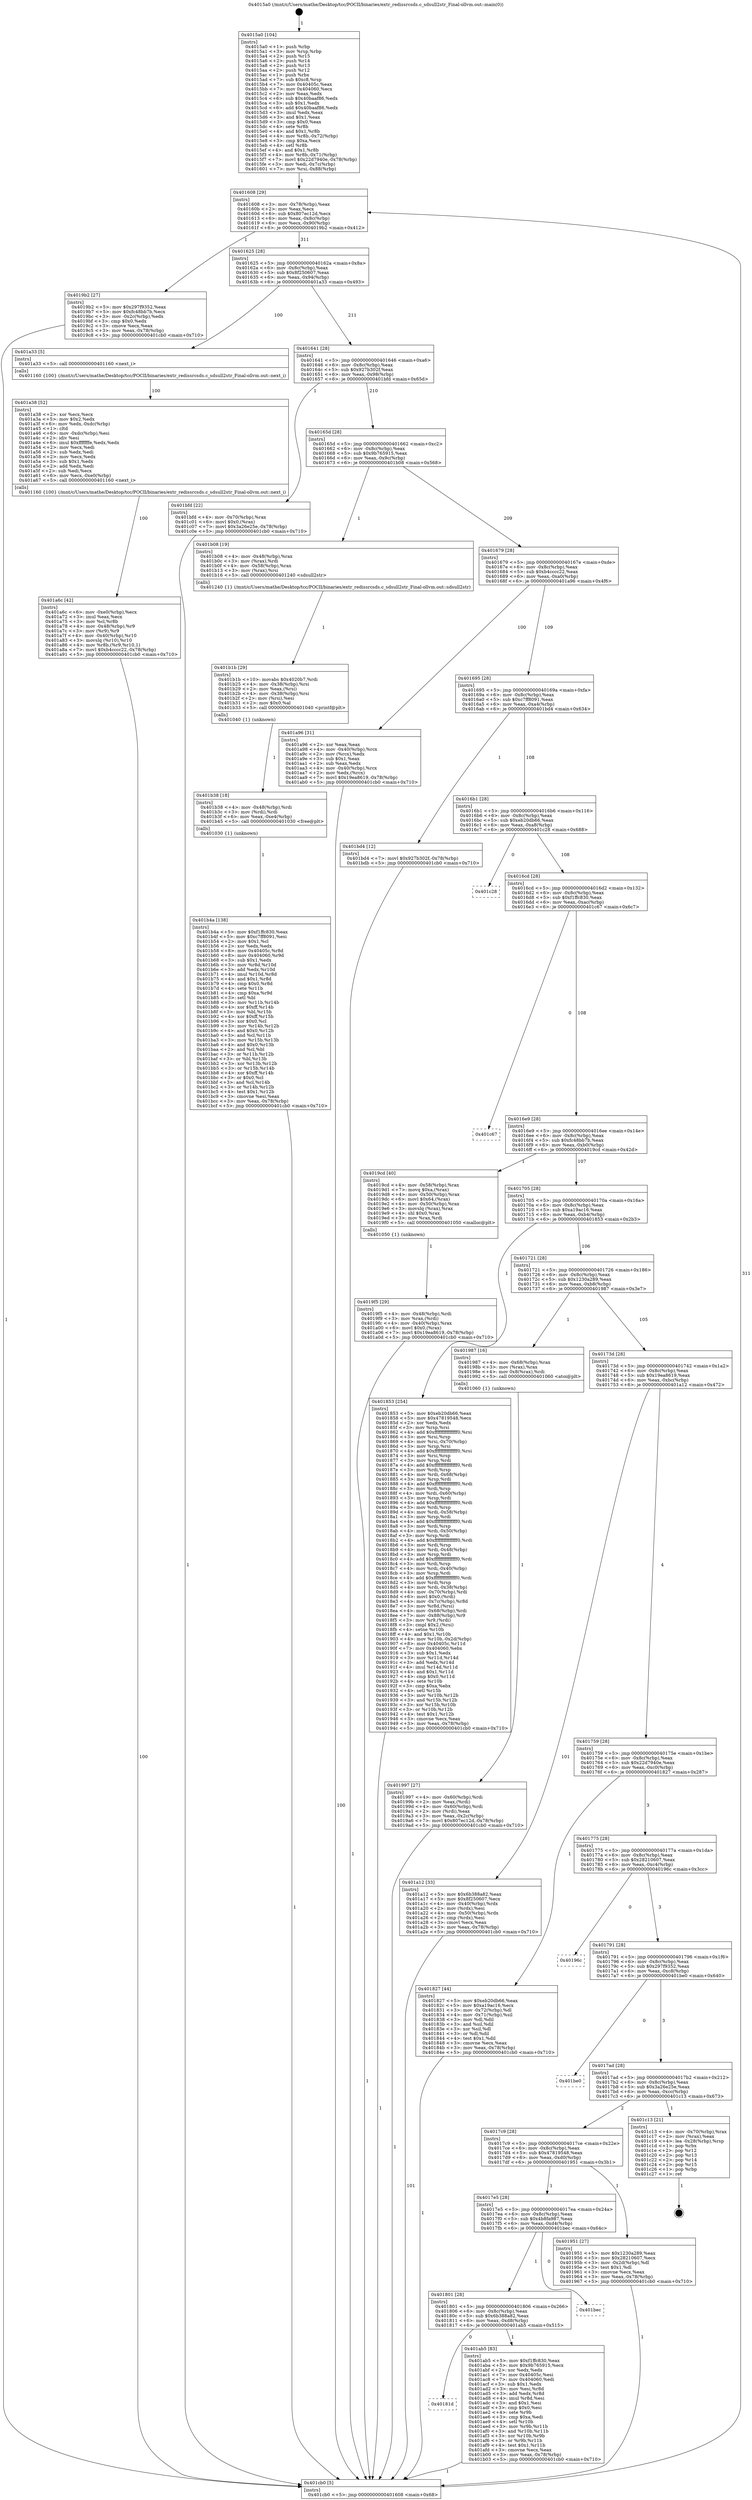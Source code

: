 digraph "0x4015a0" {
  label = "0x4015a0 (/mnt/c/Users/mathe/Desktop/tcc/POCII/binaries/extr_redissrcsds.c_sdsull2str_Final-ollvm.out::main(0))"
  labelloc = "t"
  node[shape=record]

  Entry [label="",width=0.3,height=0.3,shape=circle,fillcolor=black,style=filled]
  "0x401608" [label="{
     0x401608 [29]\l
     | [instrs]\l
     &nbsp;&nbsp;0x401608 \<+3\>: mov -0x78(%rbp),%eax\l
     &nbsp;&nbsp;0x40160b \<+2\>: mov %eax,%ecx\l
     &nbsp;&nbsp;0x40160d \<+6\>: sub $0x807ec12d,%ecx\l
     &nbsp;&nbsp;0x401613 \<+6\>: mov %eax,-0x8c(%rbp)\l
     &nbsp;&nbsp;0x401619 \<+6\>: mov %ecx,-0x90(%rbp)\l
     &nbsp;&nbsp;0x40161f \<+6\>: je 00000000004019b2 \<main+0x412\>\l
  }"]
  "0x4019b2" [label="{
     0x4019b2 [27]\l
     | [instrs]\l
     &nbsp;&nbsp;0x4019b2 \<+5\>: mov $0x297f9352,%eax\l
     &nbsp;&nbsp;0x4019b7 \<+5\>: mov $0xfc48bb7b,%ecx\l
     &nbsp;&nbsp;0x4019bc \<+3\>: mov -0x2c(%rbp),%edx\l
     &nbsp;&nbsp;0x4019bf \<+3\>: cmp $0x0,%edx\l
     &nbsp;&nbsp;0x4019c2 \<+3\>: cmove %ecx,%eax\l
     &nbsp;&nbsp;0x4019c5 \<+3\>: mov %eax,-0x78(%rbp)\l
     &nbsp;&nbsp;0x4019c8 \<+5\>: jmp 0000000000401cb0 \<main+0x710\>\l
  }"]
  "0x401625" [label="{
     0x401625 [28]\l
     | [instrs]\l
     &nbsp;&nbsp;0x401625 \<+5\>: jmp 000000000040162a \<main+0x8a\>\l
     &nbsp;&nbsp;0x40162a \<+6\>: mov -0x8c(%rbp),%eax\l
     &nbsp;&nbsp;0x401630 \<+5\>: sub $0x8f250607,%eax\l
     &nbsp;&nbsp;0x401635 \<+6\>: mov %eax,-0x94(%rbp)\l
     &nbsp;&nbsp;0x40163b \<+6\>: je 0000000000401a33 \<main+0x493\>\l
  }"]
  Exit [label="",width=0.3,height=0.3,shape=circle,fillcolor=black,style=filled,peripheries=2]
  "0x401a33" [label="{
     0x401a33 [5]\l
     | [instrs]\l
     &nbsp;&nbsp;0x401a33 \<+5\>: call 0000000000401160 \<next_i\>\l
     | [calls]\l
     &nbsp;&nbsp;0x401160 \{100\} (/mnt/c/Users/mathe/Desktop/tcc/POCII/binaries/extr_redissrcsds.c_sdsull2str_Final-ollvm.out::next_i)\l
  }"]
  "0x401641" [label="{
     0x401641 [28]\l
     | [instrs]\l
     &nbsp;&nbsp;0x401641 \<+5\>: jmp 0000000000401646 \<main+0xa6\>\l
     &nbsp;&nbsp;0x401646 \<+6\>: mov -0x8c(%rbp),%eax\l
     &nbsp;&nbsp;0x40164c \<+5\>: sub $0x927b302f,%eax\l
     &nbsp;&nbsp;0x401651 \<+6\>: mov %eax,-0x98(%rbp)\l
     &nbsp;&nbsp;0x401657 \<+6\>: je 0000000000401bfd \<main+0x65d\>\l
  }"]
  "0x401b4a" [label="{
     0x401b4a [138]\l
     | [instrs]\l
     &nbsp;&nbsp;0x401b4a \<+5\>: mov $0xf1ffc830,%eax\l
     &nbsp;&nbsp;0x401b4f \<+5\>: mov $0xc7ff8091,%esi\l
     &nbsp;&nbsp;0x401b54 \<+2\>: mov $0x1,%cl\l
     &nbsp;&nbsp;0x401b56 \<+2\>: xor %edx,%edx\l
     &nbsp;&nbsp;0x401b58 \<+8\>: mov 0x40405c,%r8d\l
     &nbsp;&nbsp;0x401b60 \<+8\>: mov 0x404060,%r9d\l
     &nbsp;&nbsp;0x401b68 \<+3\>: sub $0x1,%edx\l
     &nbsp;&nbsp;0x401b6b \<+3\>: mov %r8d,%r10d\l
     &nbsp;&nbsp;0x401b6e \<+3\>: add %edx,%r10d\l
     &nbsp;&nbsp;0x401b71 \<+4\>: imul %r10d,%r8d\l
     &nbsp;&nbsp;0x401b75 \<+4\>: and $0x1,%r8d\l
     &nbsp;&nbsp;0x401b79 \<+4\>: cmp $0x0,%r8d\l
     &nbsp;&nbsp;0x401b7d \<+4\>: sete %r11b\l
     &nbsp;&nbsp;0x401b81 \<+4\>: cmp $0xa,%r9d\l
     &nbsp;&nbsp;0x401b85 \<+3\>: setl %bl\l
     &nbsp;&nbsp;0x401b88 \<+3\>: mov %r11b,%r14b\l
     &nbsp;&nbsp;0x401b8b \<+4\>: xor $0xff,%r14b\l
     &nbsp;&nbsp;0x401b8f \<+3\>: mov %bl,%r15b\l
     &nbsp;&nbsp;0x401b92 \<+4\>: xor $0xff,%r15b\l
     &nbsp;&nbsp;0x401b96 \<+3\>: xor $0x0,%cl\l
     &nbsp;&nbsp;0x401b99 \<+3\>: mov %r14b,%r12b\l
     &nbsp;&nbsp;0x401b9c \<+4\>: and $0x0,%r12b\l
     &nbsp;&nbsp;0x401ba0 \<+3\>: and %cl,%r11b\l
     &nbsp;&nbsp;0x401ba3 \<+3\>: mov %r15b,%r13b\l
     &nbsp;&nbsp;0x401ba6 \<+4\>: and $0x0,%r13b\l
     &nbsp;&nbsp;0x401baa \<+2\>: and %cl,%bl\l
     &nbsp;&nbsp;0x401bac \<+3\>: or %r11b,%r12b\l
     &nbsp;&nbsp;0x401baf \<+3\>: or %bl,%r13b\l
     &nbsp;&nbsp;0x401bb2 \<+3\>: xor %r13b,%r12b\l
     &nbsp;&nbsp;0x401bb5 \<+3\>: or %r15b,%r14b\l
     &nbsp;&nbsp;0x401bb8 \<+4\>: xor $0xff,%r14b\l
     &nbsp;&nbsp;0x401bbc \<+3\>: or $0x0,%cl\l
     &nbsp;&nbsp;0x401bbf \<+3\>: and %cl,%r14b\l
     &nbsp;&nbsp;0x401bc2 \<+3\>: or %r14b,%r12b\l
     &nbsp;&nbsp;0x401bc5 \<+4\>: test $0x1,%r12b\l
     &nbsp;&nbsp;0x401bc9 \<+3\>: cmovne %esi,%eax\l
     &nbsp;&nbsp;0x401bcc \<+3\>: mov %eax,-0x78(%rbp)\l
     &nbsp;&nbsp;0x401bcf \<+5\>: jmp 0000000000401cb0 \<main+0x710\>\l
  }"]
  "0x401bfd" [label="{
     0x401bfd [22]\l
     | [instrs]\l
     &nbsp;&nbsp;0x401bfd \<+4\>: mov -0x70(%rbp),%rax\l
     &nbsp;&nbsp;0x401c01 \<+6\>: movl $0x0,(%rax)\l
     &nbsp;&nbsp;0x401c07 \<+7\>: movl $0x3a26e25e,-0x78(%rbp)\l
     &nbsp;&nbsp;0x401c0e \<+5\>: jmp 0000000000401cb0 \<main+0x710\>\l
  }"]
  "0x40165d" [label="{
     0x40165d [28]\l
     | [instrs]\l
     &nbsp;&nbsp;0x40165d \<+5\>: jmp 0000000000401662 \<main+0xc2\>\l
     &nbsp;&nbsp;0x401662 \<+6\>: mov -0x8c(%rbp),%eax\l
     &nbsp;&nbsp;0x401668 \<+5\>: sub $0x9b765915,%eax\l
     &nbsp;&nbsp;0x40166d \<+6\>: mov %eax,-0x9c(%rbp)\l
     &nbsp;&nbsp;0x401673 \<+6\>: je 0000000000401b08 \<main+0x568\>\l
  }"]
  "0x401b38" [label="{
     0x401b38 [18]\l
     | [instrs]\l
     &nbsp;&nbsp;0x401b38 \<+4\>: mov -0x48(%rbp),%rdi\l
     &nbsp;&nbsp;0x401b3c \<+3\>: mov (%rdi),%rdi\l
     &nbsp;&nbsp;0x401b3f \<+6\>: mov %eax,-0xe4(%rbp)\l
     &nbsp;&nbsp;0x401b45 \<+5\>: call 0000000000401030 \<free@plt\>\l
     | [calls]\l
     &nbsp;&nbsp;0x401030 \{1\} (unknown)\l
  }"]
  "0x401b08" [label="{
     0x401b08 [19]\l
     | [instrs]\l
     &nbsp;&nbsp;0x401b08 \<+4\>: mov -0x48(%rbp),%rax\l
     &nbsp;&nbsp;0x401b0c \<+3\>: mov (%rax),%rdi\l
     &nbsp;&nbsp;0x401b0f \<+4\>: mov -0x58(%rbp),%rax\l
     &nbsp;&nbsp;0x401b13 \<+3\>: mov (%rax),%rsi\l
     &nbsp;&nbsp;0x401b16 \<+5\>: call 0000000000401240 \<sdsull2str\>\l
     | [calls]\l
     &nbsp;&nbsp;0x401240 \{1\} (/mnt/c/Users/mathe/Desktop/tcc/POCII/binaries/extr_redissrcsds.c_sdsull2str_Final-ollvm.out::sdsull2str)\l
  }"]
  "0x401679" [label="{
     0x401679 [28]\l
     | [instrs]\l
     &nbsp;&nbsp;0x401679 \<+5\>: jmp 000000000040167e \<main+0xde\>\l
     &nbsp;&nbsp;0x40167e \<+6\>: mov -0x8c(%rbp),%eax\l
     &nbsp;&nbsp;0x401684 \<+5\>: sub $0xb4cccc22,%eax\l
     &nbsp;&nbsp;0x401689 \<+6\>: mov %eax,-0xa0(%rbp)\l
     &nbsp;&nbsp;0x40168f \<+6\>: je 0000000000401a96 \<main+0x4f6\>\l
  }"]
  "0x401b1b" [label="{
     0x401b1b [29]\l
     | [instrs]\l
     &nbsp;&nbsp;0x401b1b \<+10\>: movabs $0x4020b7,%rdi\l
     &nbsp;&nbsp;0x401b25 \<+4\>: mov -0x38(%rbp),%rsi\l
     &nbsp;&nbsp;0x401b29 \<+2\>: mov %eax,(%rsi)\l
     &nbsp;&nbsp;0x401b2b \<+4\>: mov -0x38(%rbp),%rsi\l
     &nbsp;&nbsp;0x401b2f \<+2\>: mov (%rsi),%esi\l
     &nbsp;&nbsp;0x401b31 \<+2\>: mov $0x0,%al\l
     &nbsp;&nbsp;0x401b33 \<+5\>: call 0000000000401040 \<printf@plt\>\l
     | [calls]\l
     &nbsp;&nbsp;0x401040 \{1\} (unknown)\l
  }"]
  "0x401a96" [label="{
     0x401a96 [31]\l
     | [instrs]\l
     &nbsp;&nbsp;0x401a96 \<+2\>: xor %eax,%eax\l
     &nbsp;&nbsp;0x401a98 \<+4\>: mov -0x40(%rbp),%rcx\l
     &nbsp;&nbsp;0x401a9c \<+2\>: mov (%rcx),%edx\l
     &nbsp;&nbsp;0x401a9e \<+3\>: sub $0x1,%eax\l
     &nbsp;&nbsp;0x401aa1 \<+2\>: sub %eax,%edx\l
     &nbsp;&nbsp;0x401aa3 \<+4\>: mov -0x40(%rbp),%rcx\l
     &nbsp;&nbsp;0x401aa7 \<+2\>: mov %edx,(%rcx)\l
     &nbsp;&nbsp;0x401aa9 \<+7\>: movl $0x19ea8619,-0x78(%rbp)\l
     &nbsp;&nbsp;0x401ab0 \<+5\>: jmp 0000000000401cb0 \<main+0x710\>\l
  }"]
  "0x401695" [label="{
     0x401695 [28]\l
     | [instrs]\l
     &nbsp;&nbsp;0x401695 \<+5\>: jmp 000000000040169a \<main+0xfa\>\l
     &nbsp;&nbsp;0x40169a \<+6\>: mov -0x8c(%rbp),%eax\l
     &nbsp;&nbsp;0x4016a0 \<+5\>: sub $0xc7ff8091,%eax\l
     &nbsp;&nbsp;0x4016a5 \<+6\>: mov %eax,-0xa4(%rbp)\l
     &nbsp;&nbsp;0x4016ab \<+6\>: je 0000000000401bd4 \<main+0x634\>\l
  }"]
  "0x40181d" [label="{
     0x40181d\l
  }", style=dashed]
  "0x401bd4" [label="{
     0x401bd4 [12]\l
     | [instrs]\l
     &nbsp;&nbsp;0x401bd4 \<+7\>: movl $0x927b302f,-0x78(%rbp)\l
     &nbsp;&nbsp;0x401bdb \<+5\>: jmp 0000000000401cb0 \<main+0x710\>\l
  }"]
  "0x4016b1" [label="{
     0x4016b1 [28]\l
     | [instrs]\l
     &nbsp;&nbsp;0x4016b1 \<+5\>: jmp 00000000004016b6 \<main+0x116\>\l
     &nbsp;&nbsp;0x4016b6 \<+6\>: mov -0x8c(%rbp),%eax\l
     &nbsp;&nbsp;0x4016bc \<+5\>: sub $0xeb20db66,%eax\l
     &nbsp;&nbsp;0x4016c1 \<+6\>: mov %eax,-0xa8(%rbp)\l
     &nbsp;&nbsp;0x4016c7 \<+6\>: je 0000000000401c28 \<main+0x688\>\l
  }"]
  "0x401ab5" [label="{
     0x401ab5 [83]\l
     | [instrs]\l
     &nbsp;&nbsp;0x401ab5 \<+5\>: mov $0xf1ffc830,%eax\l
     &nbsp;&nbsp;0x401aba \<+5\>: mov $0x9b765915,%ecx\l
     &nbsp;&nbsp;0x401abf \<+2\>: xor %edx,%edx\l
     &nbsp;&nbsp;0x401ac1 \<+7\>: mov 0x40405c,%esi\l
     &nbsp;&nbsp;0x401ac8 \<+7\>: mov 0x404060,%edi\l
     &nbsp;&nbsp;0x401acf \<+3\>: sub $0x1,%edx\l
     &nbsp;&nbsp;0x401ad2 \<+3\>: mov %esi,%r8d\l
     &nbsp;&nbsp;0x401ad5 \<+3\>: add %edx,%r8d\l
     &nbsp;&nbsp;0x401ad8 \<+4\>: imul %r8d,%esi\l
     &nbsp;&nbsp;0x401adc \<+3\>: and $0x1,%esi\l
     &nbsp;&nbsp;0x401adf \<+3\>: cmp $0x0,%esi\l
     &nbsp;&nbsp;0x401ae2 \<+4\>: sete %r9b\l
     &nbsp;&nbsp;0x401ae6 \<+3\>: cmp $0xa,%edi\l
     &nbsp;&nbsp;0x401ae9 \<+4\>: setl %r10b\l
     &nbsp;&nbsp;0x401aed \<+3\>: mov %r9b,%r11b\l
     &nbsp;&nbsp;0x401af0 \<+3\>: and %r10b,%r11b\l
     &nbsp;&nbsp;0x401af3 \<+3\>: xor %r10b,%r9b\l
     &nbsp;&nbsp;0x401af6 \<+3\>: or %r9b,%r11b\l
     &nbsp;&nbsp;0x401af9 \<+4\>: test $0x1,%r11b\l
     &nbsp;&nbsp;0x401afd \<+3\>: cmovne %ecx,%eax\l
     &nbsp;&nbsp;0x401b00 \<+3\>: mov %eax,-0x78(%rbp)\l
     &nbsp;&nbsp;0x401b03 \<+5\>: jmp 0000000000401cb0 \<main+0x710\>\l
  }"]
  "0x401c28" [label="{
     0x401c28\l
  }", style=dashed]
  "0x4016cd" [label="{
     0x4016cd [28]\l
     | [instrs]\l
     &nbsp;&nbsp;0x4016cd \<+5\>: jmp 00000000004016d2 \<main+0x132\>\l
     &nbsp;&nbsp;0x4016d2 \<+6\>: mov -0x8c(%rbp),%eax\l
     &nbsp;&nbsp;0x4016d8 \<+5\>: sub $0xf1ffc830,%eax\l
     &nbsp;&nbsp;0x4016dd \<+6\>: mov %eax,-0xac(%rbp)\l
     &nbsp;&nbsp;0x4016e3 \<+6\>: je 0000000000401c67 \<main+0x6c7\>\l
  }"]
  "0x401801" [label="{
     0x401801 [28]\l
     | [instrs]\l
     &nbsp;&nbsp;0x401801 \<+5\>: jmp 0000000000401806 \<main+0x266\>\l
     &nbsp;&nbsp;0x401806 \<+6\>: mov -0x8c(%rbp),%eax\l
     &nbsp;&nbsp;0x40180c \<+5\>: sub $0x6b388a82,%eax\l
     &nbsp;&nbsp;0x401811 \<+6\>: mov %eax,-0xd8(%rbp)\l
     &nbsp;&nbsp;0x401817 \<+6\>: je 0000000000401ab5 \<main+0x515\>\l
  }"]
  "0x401c67" [label="{
     0x401c67\l
  }", style=dashed]
  "0x4016e9" [label="{
     0x4016e9 [28]\l
     | [instrs]\l
     &nbsp;&nbsp;0x4016e9 \<+5\>: jmp 00000000004016ee \<main+0x14e\>\l
     &nbsp;&nbsp;0x4016ee \<+6\>: mov -0x8c(%rbp),%eax\l
     &nbsp;&nbsp;0x4016f4 \<+5\>: sub $0xfc48bb7b,%eax\l
     &nbsp;&nbsp;0x4016f9 \<+6\>: mov %eax,-0xb0(%rbp)\l
     &nbsp;&nbsp;0x4016ff \<+6\>: je 00000000004019cd \<main+0x42d\>\l
  }"]
  "0x401bec" [label="{
     0x401bec\l
  }", style=dashed]
  "0x4019cd" [label="{
     0x4019cd [40]\l
     | [instrs]\l
     &nbsp;&nbsp;0x4019cd \<+4\>: mov -0x58(%rbp),%rax\l
     &nbsp;&nbsp;0x4019d1 \<+7\>: movq $0xa,(%rax)\l
     &nbsp;&nbsp;0x4019d8 \<+4\>: mov -0x50(%rbp),%rax\l
     &nbsp;&nbsp;0x4019dc \<+6\>: movl $0x64,(%rax)\l
     &nbsp;&nbsp;0x4019e2 \<+4\>: mov -0x50(%rbp),%rax\l
     &nbsp;&nbsp;0x4019e6 \<+3\>: movslq (%rax),%rax\l
     &nbsp;&nbsp;0x4019e9 \<+4\>: shl $0x0,%rax\l
     &nbsp;&nbsp;0x4019ed \<+3\>: mov %rax,%rdi\l
     &nbsp;&nbsp;0x4019f0 \<+5\>: call 0000000000401050 \<malloc@plt\>\l
     | [calls]\l
     &nbsp;&nbsp;0x401050 \{1\} (unknown)\l
  }"]
  "0x401705" [label="{
     0x401705 [28]\l
     | [instrs]\l
     &nbsp;&nbsp;0x401705 \<+5\>: jmp 000000000040170a \<main+0x16a\>\l
     &nbsp;&nbsp;0x40170a \<+6\>: mov -0x8c(%rbp),%eax\l
     &nbsp;&nbsp;0x401710 \<+5\>: sub $0xa19ac16,%eax\l
     &nbsp;&nbsp;0x401715 \<+6\>: mov %eax,-0xb4(%rbp)\l
     &nbsp;&nbsp;0x40171b \<+6\>: je 0000000000401853 \<main+0x2b3\>\l
  }"]
  "0x401a6c" [label="{
     0x401a6c [42]\l
     | [instrs]\l
     &nbsp;&nbsp;0x401a6c \<+6\>: mov -0xe0(%rbp),%ecx\l
     &nbsp;&nbsp;0x401a72 \<+3\>: imul %eax,%ecx\l
     &nbsp;&nbsp;0x401a75 \<+3\>: mov %cl,%r8b\l
     &nbsp;&nbsp;0x401a78 \<+4\>: mov -0x48(%rbp),%r9\l
     &nbsp;&nbsp;0x401a7c \<+3\>: mov (%r9),%r9\l
     &nbsp;&nbsp;0x401a7f \<+4\>: mov -0x40(%rbp),%r10\l
     &nbsp;&nbsp;0x401a83 \<+3\>: movslq (%r10),%r10\l
     &nbsp;&nbsp;0x401a86 \<+4\>: mov %r8b,(%r9,%r10,1)\l
     &nbsp;&nbsp;0x401a8a \<+7\>: movl $0xb4cccc22,-0x78(%rbp)\l
     &nbsp;&nbsp;0x401a91 \<+5\>: jmp 0000000000401cb0 \<main+0x710\>\l
  }"]
  "0x401853" [label="{
     0x401853 [254]\l
     | [instrs]\l
     &nbsp;&nbsp;0x401853 \<+5\>: mov $0xeb20db66,%eax\l
     &nbsp;&nbsp;0x401858 \<+5\>: mov $0x47819548,%ecx\l
     &nbsp;&nbsp;0x40185d \<+2\>: xor %edx,%edx\l
     &nbsp;&nbsp;0x40185f \<+3\>: mov %rsp,%rsi\l
     &nbsp;&nbsp;0x401862 \<+4\>: add $0xfffffffffffffff0,%rsi\l
     &nbsp;&nbsp;0x401866 \<+3\>: mov %rsi,%rsp\l
     &nbsp;&nbsp;0x401869 \<+4\>: mov %rsi,-0x70(%rbp)\l
     &nbsp;&nbsp;0x40186d \<+3\>: mov %rsp,%rsi\l
     &nbsp;&nbsp;0x401870 \<+4\>: add $0xfffffffffffffff0,%rsi\l
     &nbsp;&nbsp;0x401874 \<+3\>: mov %rsi,%rsp\l
     &nbsp;&nbsp;0x401877 \<+3\>: mov %rsp,%rdi\l
     &nbsp;&nbsp;0x40187a \<+4\>: add $0xfffffffffffffff0,%rdi\l
     &nbsp;&nbsp;0x40187e \<+3\>: mov %rdi,%rsp\l
     &nbsp;&nbsp;0x401881 \<+4\>: mov %rdi,-0x68(%rbp)\l
     &nbsp;&nbsp;0x401885 \<+3\>: mov %rsp,%rdi\l
     &nbsp;&nbsp;0x401888 \<+4\>: add $0xfffffffffffffff0,%rdi\l
     &nbsp;&nbsp;0x40188c \<+3\>: mov %rdi,%rsp\l
     &nbsp;&nbsp;0x40188f \<+4\>: mov %rdi,-0x60(%rbp)\l
     &nbsp;&nbsp;0x401893 \<+3\>: mov %rsp,%rdi\l
     &nbsp;&nbsp;0x401896 \<+4\>: add $0xfffffffffffffff0,%rdi\l
     &nbsp;&nbsp;0x40189a \<+3\>: mov %rdi,%rsp\l
     &nbsp;&nbsp;0x40189d \<+4\>: mov %rdi,-0x58(%rbp)\l
     &nbsp;&nbsp;0x4018a1 \<+3\>: mov %rsp,%rdi\l
     &nbsp;&nbsp;0x4018a4 \<+4\>: add $0xfffffffffffffff0,%rdi\l
     &nbsp;&nbsp;0x4018a8 \<+3\>: mov %rdi,%rsp\l
     &nbsp;&nbsp;0x4018ab \<+4\>: mov %rdi,-0x50(%rbp)\l
     &nbsp;&nbsp;0x4018af \<+3\>: mov %rsp,%rdi\l
     &nbsp;&nbsp;0x4018b2 \<+4\>: add $0xfffffffffffffff0,%rdi\l
     &nbsp;&nbsp;0x4018b6 \<+3\>: mov %rdi,%rsp\l
     &nbsp;&nbsp;0x4018b9 \<+4\>: mov %rdi,-0x48(%rbp)\l
     &nbsp;&nbsp;0x4018bd \<+3\>: mov %rsp,%rdi\l
     &nbsp;&nbsp;0x4018c0 \<+4\>: add $0xfffffffffffffff0,%rdi\l
     &nbsp;&nbsp;0x4018c4 \<+3\>: mov %rdi,%rsp\l
     &nbsp;&nbsp;0x4018c7 \<+4\>: mov %rdi,-0x40(%rbp)\l
     &nbsp;&nbsp;0x4018cb \<+3\>: mov %rsp,%rdi\l
     &nbsp;&nbsp;0x4018ce \<+4\>: add $0xfffffffffffffff0,%rdi\l
     &nbsp;&nbsp;0x4018d2 \<+3\>: mov %rdi,%rsp\l
     &nbsp;&nbsp;0x4018d5 \<+4\>: mov %rdi,-0x38(%rbp)\l
     &nbsp;&nbsp;0x4018d9 \<+4\>: mov -0x70(%rbp),%rdi\l
     &nbsp;&nbsp;0x4018dd \<+6\>: movl $0x0,(%rdi)\l
     &nbsp;&nbsp;0x4018e3 \<+4\>: mov -0x7c(%rbp),%r8d\l
     &nbsp;&nbsp;0x4018e7 \<+3\>: mov %r8d,(%rsi)\l
     &nbsp;&nbsp;0x4018ea \<+4\>: mov -0x68(%rbp),%rdi\l
     &nbsp;&nbsp;0x4018ee \<+7\>: mov -0x88(%rbp),%r9\l
     &nbsp;&nbsp;0x4018f5 \<+3\>: mov %r9,(%rdi)\l
     &nbsp;&nbsp;0x4018f8 \<+3\>: cmpl $0x2,(%rsi)\l
     &nbsp;&nbsp;0x4018fb \<+4\>: setne %r10b\l
     &nbsp;&nbsp;0x4018ff \<+4\>: and $0x1,%r10b\l
     &nbsp;&nbsp;0x401903 \<+4\>: mov %r10b,-0x2d(%rbp)\l
     &nbsp;&nbsp;0x401907 \<+8\>: mov 0x40405c,%r11d\l
     &nbsp;&nbsp;0x40190f \<+7\>: mov 0x404060,%ebx\l
     &nbsp;&nbsp;0x401916 \<+3\>: sub $0x1,%edx\l
     &nbsp;&nbsp;0x401919 \<+3\>: mov %r11d,%r14d\l
     &nbsp;&nbsp;0x40191c \<+3\>: add %edx,%r14d\l
     &nbsp;&nbsp;0x40191f \<+4\>: imul %r14d,%r11d\l
     &nbsp;&nbsp;0x401923 \<+4\>: and $0x1,%r11d\l
     &nbsp;&nbsp;0x401927 \<+4\>: cmp $0x0,%r11d\l
     &nbsp;&nbsp;0x40192b \<+4\>: sete %r10b\l
     &nbsp;&nbsp;0x40192f \<+3\>: cmp $0xa,%ebx\l
     &nbsp;&nbsp;0x401932 \<+4\>: setl %r15b\l
     &nbsp;&nbsp;0x401936 \<+3\>: mov %r10b,%r12b\l
     &nbsp;&nbsp;0x401939 \<+3\>: and %r15b,%r12b\l
     &nbsp;&nbsp;0x40193c \<+3\>: xor %r15b,%r10b\l
     &nbsp;&nbsp;0x40193f \<+3\>: or %r10b,%r12b\l
     &nbsp;&nbsp;0x401942 \<+4\>: test $0x1,%r12b\l
     &nbsp;&nbsp;0x401946 \<+3\>: cmovne %ecx,%eax\l
     &nbsp;&nbsp;0x401949 \<+3\>: mov %eax,-0x78(%rbp)\l
     &nbsp;&nbsp;0x40194c \<+5\>: jmp 0000000000401cb0 \<main+0x710\>\l
  }"]
  "0x401721" [label="{
     0x401721 [28]\l
     | [instrs]\l
     &nbsp;&nbsp;0x401721 \<+5\>: jmp 0000000000401726 \<main+0x186\>\l
     &nbsp;&nbsp;0x401726 \<+6\>: mov -0x8c(%rbp),%eax\l
     &nbsp;&nbsp;0x40172c \<+5\>: sub $0x1230a289,%eax\l
     &nbsp;&nbsp;0x401731 \<+6\>: mov %eax,-0xb8(%rbp)\l
     &nbsp;&nbsp;0x401737 \<+6\>: je 0000000000401987 \<main+0x3e7\>\l
  }"]
  "0x401a38" [label="{
     0x401a38 [52]\l
     | [instrs]\l
     &nbsp;&nbsp;0x401a38 \<+2\>: xor %ecx,%ecx\l
     &nbsp;&nbsp;0x401a3a \<+5\>: mov $0x2,%edx\l
     &nbsp;&nbsp;0x401a3f \<+6\>: mov %edx,-0xdc(%rbp)\l
     &nbsp;&nbsp;0x401a45 \<+1\>: cltd\l
     &nbsp;&nbsp;0x401a46 \<+6\>: mov -0xdc(%rbp),%esi\l
     &nbsp;&nbsp;0x401a4c \<+2\>: idiv %esi\l
     &nbsp;&nbsp;0x401a4e \<+6\>: imul $0xfffffffe,%edx,%edx\l
     &nbsp;&nbsp;0x401a54 \<+2\>: mov %ecx,%edi\l
     &nbsp;&nbsp;0x401a56 \<+2\>: sub %edx,%edi\l
     &nbsp;&nbsp;0x401a58 \<+2\>: mov %ecx,%edx\l
     &nbsp;&nbsp;0x401a5a \<+3\>: sub $0x1,%edx\l
     &nbsp;&nbsp;0x401a5d \<+2\>: add %edx,%edi\l
     &nbsp;&nbsp;0x401a5f \<+2\>: sub %edi,%ecx\l
     &nbsp;&nbsp;0x401a61 \<+6\>: mov %ecx,-0xe0(%rbp)\l
     &nbsp;&nbsp;0x401a67 \<+5\>: call 0000000000401160 \<next_i\>\l
     | [calls]\l
     &nbsp;&nbsp;0x401160 \{100\} (/mnt/c/Users/mathe/Desktop/tcc/POCII/binaries/extr_redissrcsds.c_sdsull2str_Final-ollvm.out::next_i)\l
  }"]
  "0x401987" [label="{
     0x401987 [16]\l
     | [instrs]\l
     &nbsp;&nbsp;0x401987 \<+4\>: mov -0x68(%rbp),%rax\l
     &nbsp;&nbsp;0x40198b \<+3\>: mov (%rax),%rax\l
     &nbsp;&nbsp;0x40198e \<+4\>: mov 0x8(%rax),%rdi\l
     &nbsp;&nbsp;0x401992 \<+5\>: call 0000000000401060 \<atoi@plt\>\l
     | [calls]\l
     &nbsp;&nbsp;0x401060 \{1\} (unknown)\l
  }"]
  "0x40173d" [label="{
     0x40173d [28]\l
     | [instrs]\l
     &nbsp;&nbsp;0x40173d \<+5\>: jmp 0000000000401742 \<main+0x1a2\>\l
     &nbsp;&nbsp;0x401742 \<+6\>: mov -0x8c(%rbp),%eax\l
     &nbsp;&nbsp;0x401748 \<+5\>: sub $0x19ea8619,%eax\l
     &nbsp;&nbsp;0x40174d \<+6\>: mov %eax,-0xbc(%rbp)\l
     &nbsp;&nbsp;0x401753 \<+6\>: je 0000000000401a12 \<main+0x472\>\l
  }"]
  "0x4019f5" [label="{
     0x4019f5 [29]\l
     | [instrs]\l
     &nbsp;&nbsp;0x4019f5 \<+4\>: mov -0x48(%rbp),%rdi\l
     &nbsp;&nbsp;0x4019f9 \<+3\>: mov %rax,(%rdi)\l
     &nbsp;&nbsp;0x4019fc \<+4\>: mov -0x40(%rbp),%rax\l
     &nbsp;&nbsp;0x401a00 \<+6\>: movl $0x0,(%rax)\l
     &nbsp;&nbsp;0x401a06 \<+7\>: movl $0x19ea8619,-0x78(%rbp)\l
     &nbsp;&nbsp;0x401a0d \<+5\>: jmp 0000000000401cb0 \<main+0x710\>\l
  }"]
  "0x401a12" [label="{
     0x401a12 [33]\l
     | [instrs]\l
     &nbsp;&nbsp;0x401a12 \<+5\>: mov $0x6b388a82,%eax\l
     &nbsp;&nbsp;0x401a17 \<+5\>: mov $0x8f250607,%ecx\l
     &nbsp;&nbsp;0x401a1c \<+4\>: mov -0x40(%rbp),%rdx\l
     &nbsp;&nbsp;0x401a20 \<+2\>: mov (%rdx),%esi\l
     &nbsp;&nbsp;0x401a22 \<+4\>: mov -0x50(%rbp),%rdx\l
     &nbsp;&nbsp;0x401a26 \<+2\>: cmp (%rdx),%esi\l
     &nbsp;&nbsp;0x401a28 \<+3\>: cmovl %ecx,%eax\l
     &nbsp;&nbsp;0x401a2b \<+3\>: mov %eax,-0x78(%rbp)\l
     &nbsp;&nbsp;0x401a2e \<+5\>: jmp 0000000000401cb0 \<main+0x710\>\l
  }"]
  "0x401759" [label="{
     0x401759 [28]\l
     | [instrs]\l
     &nbsp;&nbsp;0x401759 \<+5\>: jmp 000000000040175e \<main+0x1be\>\l
     &nbsp;&nbsp;0x40175e \<+6\>: mov -0x8c(%rbp),%eax\l
     &nbsp;&nbsp;0x401764 \<+5\>: sub $0x22d7940e,%eax\l
     &nbsp;&nbsp;0x401769 \<+6\>: mov %eax,-0xc0(%rbp)\l
     &nbsp;&nbsp;0x40176f \<+6\>: je 0000000000401827 \<main+0x287\>\l
  }"]
  "0x401997" [label="{
     0x401997 [27]\l
     | [instrs]\l
     &nbsp;&nbsp;0x401997 \<+4\>: mov -0x60(%rbp),%rdi\l
     &nbsp;&nbsp;0x40199b \<+2\>: mov %eax,(%rdi)\l
     &nbsp;&nbsp;0x40199d \<+4\>: mov -0x60(%rbp),%rdi\l
     &nbsp;&nbsp;0x4019a1 \<+2\>: mov (%rdi),%eax\l
     &nbsp;&nbsp;0x4019a3 \<+3\>: mov %eax,-0x2c(%rbp)\l
     &nbsp;&nbsp;0x4019a6 \<+7\>: movl $0x807ec12d,-0x78(%rbp)\l
     &nbsp;&nbsp;0x4019ad \<+5\>: jmp 0000000000401cb0 \<main+0x710\>\l
  }"]
  "0x401827" [label="{
     0x401827 [44]\l
     | [instrs]\l
     &nbsp;&nbsp;0x401827 \<+5\>: mov $0xeb20db66,%eax\l
     &nbsp;&nbsp;0x40182c \<+5\>: mov $0xa19ac16,%ecx\l
     &nbsp;&nbsp;0x401831 \<+3\>: mov -0x72(%rbp),%dl\l
     &nbsp;&nbsp;0x401834 \<+4\>: mov -0x71(%rbp),%sil\l
     &nbsp;&nbsp;0x401838 \<+3\>: mov %dl,%dil\l
     &nbsp;&nbsp;0x40183b \<+3\>: and %sil,%dil\l
     &nbsp;&nbsp;0x40183e \<+3\>: xor %sil,%dl\l
     &nbsp;&nbsp;0x401841 \<+3\>: or %dl,%dil\l
     &nbsp;&nbsp;0x401844 \<+4\>: test $0x1,%dil\l
     &nbsp;&nbsp;0x401848 \<+3\>: cmovne %ecx,%eax\l
     &nbsp;&nbsp;0x40184b \<+3\>: mov %eax,-0x78(%rbp)\l
     &nbsp;&nbsp;0x40184e \<+5\>: jmp 0000000000401cb0 \<main+0x710\>\l
  }"]
  "0x401775" [label="{
     0x401775 [28]\l
     | [instrs]\l
     &nbsp;&nbsp;0x401775 \<+5\>: jmp 000000000040177a \<main+0x1da\>\l
     &nbsp;&nbsp;0x40177a \<+6\>: mov -0x8c(%rbp),%eax\l
     &nbsp;&nbsp;0x401780 \<+5\>: sub $0x28210607,%eax\l
     &nbsp;&nbsp;0x401785 \<+6\>: mov %eax,-0xc4(%rbp)\l
     &nbsp;&nbsp;0x40178b \<+6\>: je 000000000040196c \<main+0x3cc\>\l
  }"]
  "0x401cb0" [label="{
     0x401cb0 [5]\l
     | [instrs]\l
     &nbsp;&nbsp;0x401cb0 \<+5\>: jmp 0000000000401608 \<main+0x68\>\l
  }"]
  "0x4015a0" [label="{
     0x4015a0 [104]\l
     | [instrs]\l
     &nbsp;&nbsp;0x4015a0 \<+1\>: push %rbp\l
     &nbsp;&nbsp;0x4015a1 \<+3\>: mov %rsp,%rbp\l
     &nbsp;&nbsp;0x4015a4 \<+2\>: push %r15\l
     &nbsp;&nbsp;0x4015a6 \<+2\>: push %r14\l
     &nbsp;&nbsp;0x4015a8 \<+2\>: push %r13\l
     &nbsp;&nbsp;0x4015aa \<+2\>: push %r12\l
     &nbsp;&nbsp;0x4015ac \<+1\>: push %rbx\l
     &nbsp;&nbsp;0x4015ad \<+7\>: sub $0xc8,%rsp\l
     &nbsp;&nbsp;0x4015b4 \<+7\>: mov 0x40405c,%eax\l
     &nbsp;&nbsp;0x4015bb \<+7\>: mov 0x404060,%ecx\l
     &nbsp;&nbsp;0x4015c2 \<+2\>: mov %eax,%edx\l
     &nbsp;&nbsp;0x4015c4 \<+6\>: sub $0x40baaf86,%edx\l
     &nbsp;&nbsp;0x4015ca \<+3\>: sub $0x1,%edx\l
     &nbsp;&nbsp;0x4015cd \<+6\>: add $0x40baaf86,%edx\l
     &nbsp;&nbsp;0x4015d3 \<+3\>: imul %edx,%eax\l
     &nbsp;&nbsp;0x4015d6 \<+3\>: and $0x1,%eax\l
     &nbsp;&nbsp;0x4015d9 \<+3\>: cmp $0x0,%eax\l
     &nbsp;&nbsp;0x4015dc \<+4\>: sete %r8b\l
     &nbsp;&nbsp;0x4015e0 \<+4\>: and $0x1,%r8b\l
     &nbsp;&nbsp;0x4015e4 \<+4\>: mov %r8b,-0x72(%rbp)\l
     &nbsp;&nbsp;0x4015e8 \<+3\>: cmp $0xa,%ecx\l
     &nbsp;&nbsp;0x4015eb \<+4\>: setl %r8b\l
     &nbsp;&nbsp;0x4015ef \<+4\>: and $0x1,%r8b\l
     &nbsp;&nbsp;0x4015f3 \<+4\>: mov %r8b,-0x71(%rbp)\l
     &nbsp;&nbsp;0x4015f7 \<+7\>: movl $0x22d7940e,-0x78(%rbp)\l
     &nbsp;&nbsp;0x4015fe \<+3\>: mov %edi,-0x7c(%rbp)\l
     &nbsp;&nbsp;0x401601 \<+7\>: mov %rsi,-0x88(%rbp)\l
  }"]
  "0x4017e5" [label="{
     0x4017e5 [28]\l
     | [instrs]\l
     &nbsp;&nbsp;0x4017e5 \<+5\>: jmp 00000000004017ea \<main+0x24a\>\l
     &nbsp;&nbsp;0x4017ea \<+6\>: mov -0x8c(%rbp),%eax\l
     &nbsp;&nbsp;0x4017f0 \<+5\>: sub $0x4b8fa987,%eax\l
     &nbsp;&nbsp;0x4017f5 \<+6\>: mov %eax,-0xd4(%rbp)\l
     &nbsp;&nbsp;0x4017fb \<+6\>: je 0000000000401bec \<main+0x64c\>\l
  }"]
  "0x401951" [label="{
     0x401951 [27]\l
     | [instrs]\l
     &nbsp;&nbsp;0x401951 \<+5\>: mov $0x1230a289,%eax\l
     &nbsp;&nbsp;0x401956 \<+5\>: mov $0x28210607,%ecx\l
     &nbsp;&nbsp;0x40195b \<+3\>: mov -0x2d(%rbp),%dl\l
     &nbsp;&nbsp;0x40195e \<+3\>: test $0x1,%dl\l
     &nbsp;&nbsp;0x401961 \<+3\>: cmovne %ecx,%eax\l
     &nbsp;&nbsp;0x401964 \<+3\>: mov %eax,-0x78(%rbp)\l
     &nbsp;&nbsp;0x401967 \<+5\>: jmp 0000000000401cb0 \<main+0x710\>\l
  }"]
  "0x40196c" [label="{
     0x40196c\l
  }", style=dashed]
  "0x401791" [label="{
     0x401791 [28]\l
     | [instrs]\l
     &nbsp;&nbsp;0x401791 \<+5\>: jmp 0000000000401796 \<main+0x1f6\>\l
     &nbsp;&nbsp;0x401796 \<+6\>: mov -0x8c(%rbp),%eax\l
     &nbsp;&nbsp;0x40179c \<+5\>: sub $0x297f9352,%eax\l
     &nbsp;&nbsp;0x4017a1 \<+6\>: mov %eax,-0xc8(%rbp)\l
     &nbsp;&nbsp;0x4017a7 \<+6\>: je 0000000000401be0 \<main+0x640\>\l
  }"]
  "0x4017c9" [label="{
     0x4017c9 [28]\l
     | [instrs]\l
     &nbsp;&nbsp;0x4017c9 \<+5\>: jmp 00000000004017ce \<main+0x22e\>\l
     &nbsp;&nbsp;0x4017ce \<+6\>: mov -0x8c(%rbp),%eax\l
     &nbsp;&nbsp;0x4017d4 \<+5\>: sub $0x47819548,%eax\l
     &nbsp;&nbsp;0x4017d9 \<+6\>: mov %eax,-0xd0(%rbp)\l
     &nbsp;&nbsp;0x4017df \<+6\>: je 0000000000401951 \<main+0x3b1\>\l
  }"]
  "0x401be0" [label="{
     0x401be0\l
  }", style=dashed]
  "0x4017ad" [label="{
     0x4017ad [28]\l
     | [instrs]\l
     &nbsp;&nbsp;0x4017ad \<+5\>: jmp 00000000004017b2 \<main+0x212\>\l
     &nbsp;&nbsp;0x4017b2 \<+6\>: mov -0x8c(%rbp),%eax\l
     &nbsp;&nbsp;0x4017b8 \<+5\>: sub $0x3a26e25e,%eax\l
     &nbsp;&nbsp;0x4017bd \<+6\>: mov %eax,-0xcc(%rbp)\l
     &nbsp;&nbsp;0x4017c3 \<+6\>: je 0000000000401c13 \<main+0x673\>\l
  }"]
  "0x401c13" [label="{
     0x401c13 [21]\l
     | [instrs]\l
     &nbsp;&nbsp;0x401c13 \<+4\>: mov -0x70(%rbp),%rax\l
     &nbsp;&nbsp;0x401c17 \<+2\>: mov (%rax),%eax\l
     &nbsp;&nbsp;0x401c19 \<+4\>: lea -0x28(%rbp),%rsp\l
     &nbsp;&nbsp;0x401c1d \<+1\>: pop %rbx\l
     &nbsp;&nbsp;0x401c1e \<+2\>: pop %r12\l
     &nbsp;&nbsp;0x401c20 \<+2\>: pop %r13\l
     &nbsp;&nbsp;0x401c22 \<+2\>: pop %r14\l
     &nbsp;&nbsp;0x401c24 \<+2\>: pop %r15\l
     &nbsp;&nbsp;0x401c26 \<+1\>: pop %rbp\l
     &nbsp;&nbsp;0x401c27 \<+1\>: ret\l
  }"]
  Entry -> "0x4015a0" [label=" 1"]
  "0x401608" -> "0x4019b2" [label=" 1"]
  "0x401608" -> "0x401625" [label=" 311"]
  "0x401c13" -> Exit [label=" 1"]
  "0x401625" -> "0x401a33" [label=" 100"]
  "0x401625" -> "0x401641" [label=" 211"]
  "0x401bfd" -> "0x401cb0" [label=" 1"]
  "0x401641" -> "0x401bfd" [label=" 1"]
  "0x401641" -> "0x40165d" [label=" 210"]
  "0x401bd4" -> "0x401cb0" [label=" 1"]
  "0x40165d" -> "0x401b08" [label=" 1"]
  "0x40165d" -> "0x401679" [label=" 209"]
  "0x401b4a" -> "0x401cb0" [label=" 1"]
  "0x401679" -> "0x401a96" [label=" 100"]
  "0x401679" -> "0x401695" [label=" 109"]
  "0x401b38" -> "0x401b4a" [label=" 1"]
  "0x401695" -> "0x401bd4" [label=" 1"]
  "0x401695" -> "0x4016b1" [label=" 108"]
  "0x401b1b" -> "0x401b38" [label=" 1"]
  "0x4016b1" -> "0x401c28" [label=" 0"]
  "0x4016b1" -> "0x4016cd" [label=" 108"]
  "0x401b08" -> "0x401b1b" [label=" 1"]
  "0x4016cd" -> "0x401c67" [label=" 0"]
  "0x4016cd" -> "0x4016e9" [label=" 108"]
  "0x401801" -> "0x40181d" [label=" 0"]
  "0x4016e9" -> "0x4019cd" [label=" 1"]
  "0x4016e9" -> "0x401705" [label=" 107"]
  "0x401801" -> "0x401ab5" [label=" 1"]
  "0x401705" -> "0x401853" [label=" 1"]
  "0x401705" -> "0x401721" [label=" 106"]
  "0x4017e5" -> "0x401801" [label=" 1"]
  "0x401721" -> "0x401987" [label=" 1"]
  "0x401721" -> "0x40173d" [label=" 105"]
  "0x4017e5" -> "0x401bec" [label=" 0"]
  "0x40173d" -> "0x401a12" [label=" 101"]
  "0x40173d" -> "0x401759" [label=" 4"]
  "0x401ab5" -> "0x401cb0" [label=" 1"]
  "0x401759" -> "0x401827" [label=" 1"]
  "0x401759" -> "0x401775" [label=" 3"]
  "0x401827" -> "0x401cb0" [label=" 1"]
  "0x4015a0" -> "0x401608" [label=" 1"]
  "0x401cb0" -> "0x401608" [label=" 311"]
  "0x401a96" -> "0x401cb0" [label=" 100"]
  "0x401853" -> "0x401cb0" [label=" 1"]
  "0x401a6c" -> "0x401cb0" [label=" 100"]
  "0x401775" -> "0x40196c" [label=" 0"]
  "0x401775" -> "0x401791" [label=" 3"]
  "0x401a38" -> "0x401a6c" [label=" 100"]
  "0x401791" -> "0x401be0" [label=" 0"]
  "0x401791" -> "0x4017ad" [label=" 3"]
  "0x401a12" -> "0x401cb0" [label=" 101"]
  "0x4017ad" -> "0x401c13" [label=" 1"]
  "0x4017ad" -> "0x4017c9" [label=" 2"]
  "0x401a33" -> "0x401a38" [label=" 100"]
  "0x4017c9" -> "0x401951" [label=" 1"]
  "0x4017c9" -> "0x4017e5" [label=" 1"]
  "0x401951" -> "0x401cb0" [label=" 1"]
  "0x401987" -> "0x401997" [label=" 1"]
  "0x401997" -> "0x401cb0" [label=" 1"]
  "0x4019b2" -> "0x401cb0" [label=" 1"]
  "0x4019cd" -> "0x4019f5" [label=" 1"]
  "0x4019f5" -> "0x401cb0" [label=" 1"]
}
